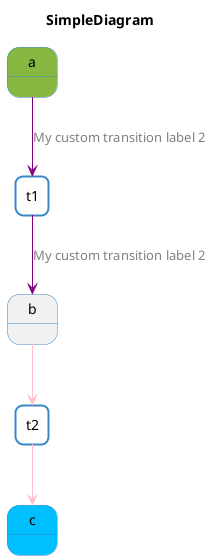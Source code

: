@startuml
allow_mixing
title SimpleDiagram
skinparam titleBorderRoundCorner 15
skinparam titleBorderThickness 2
skinparam state {
    BackgroundColor<<initial>> #87b741
    BackgroundColor<<marked>> #3887C6
    BorderColor #3887C6
    BorderColor<<marked>> Black
    FontColor<<marked>> White
    BackgroundColor<<DeepSkyBlue>> DeepSkyBlue
}
skinparam agent {
    BackgroundColor #ffffff
    BorderColor #3887C6
}
state "a" <<initial>>
state "b"
state "c" <<DeepSkyBlue>>
agent "t1"
agent "t2"
"a" -[#Purple]-> "t1": "<font color=Grey>My custom transition label 2</font>"
"t1" -[#Purple]-> "b": "<font color=Grey>My custom transition label 2</font>"
"b" -[#Pink]-> "t2"
"t2" -[#Pink]-> "c"
@enduml
